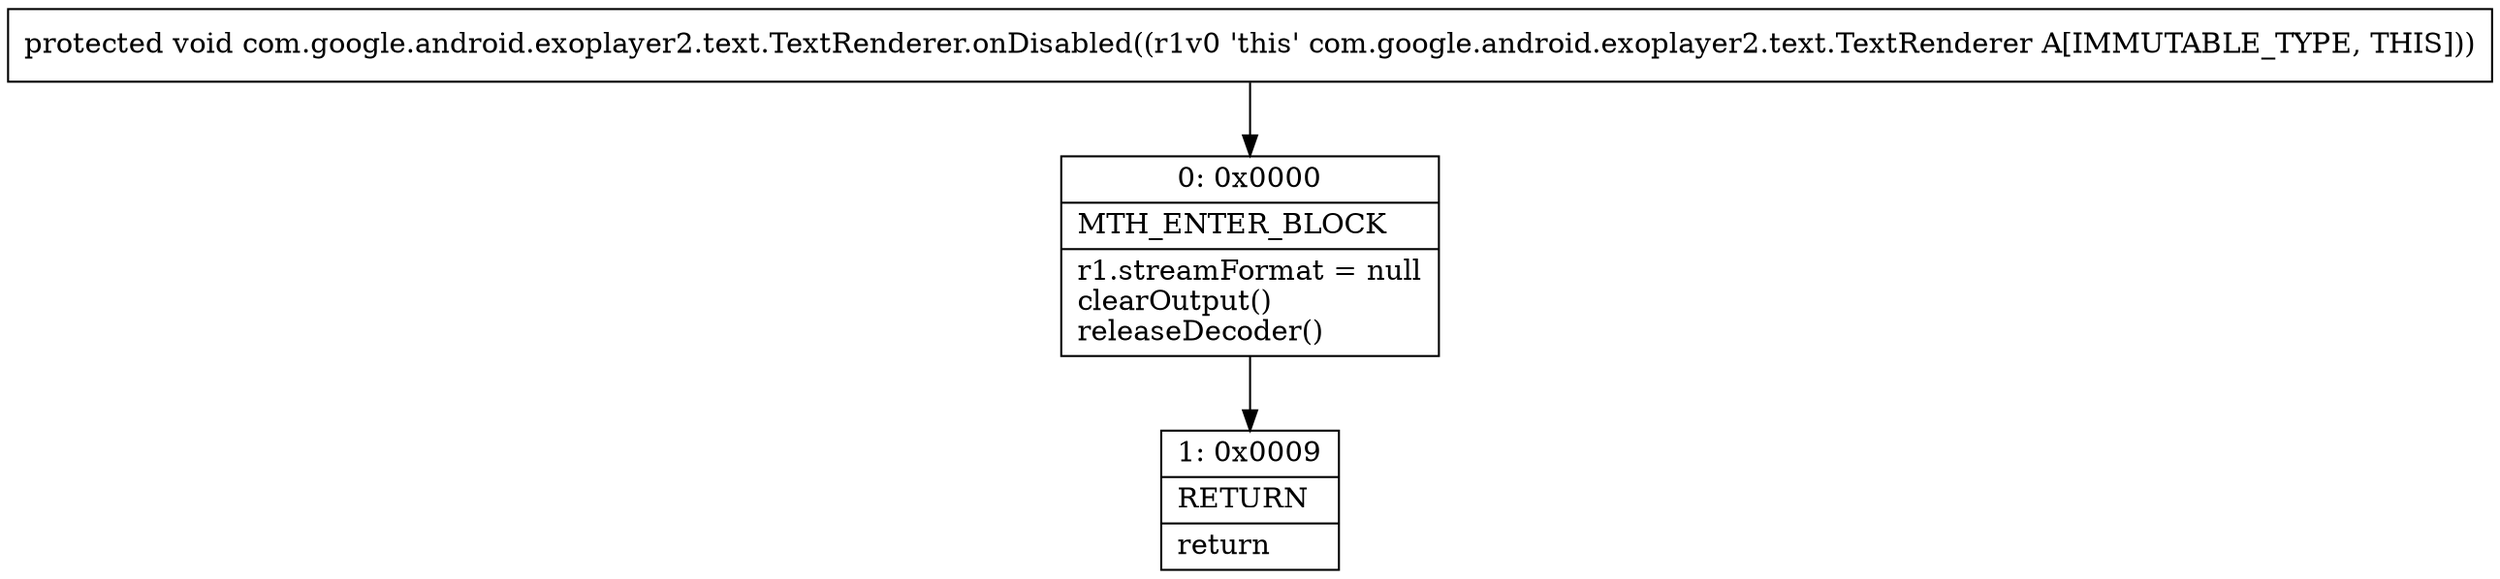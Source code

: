 digraph "CFG forcom.google.android.exoplayer2.text.TextRenderer.onDisabled()V" {
Node_0 [shape=record,label="{0\:\ 0x0000|MTH_ENTER_BLOCK\l|r1.streamFormat = null\lclearOutput()\lreleaseDecoder()\l}"];
Node_1 [shape=record,label="{1\:\ 0x0009|RETURN\l|return\l}"];
MethodNode[shape=record,label="{protected void com.google.android.exoplayer2.text.TextRenderer.onDisabled((r1v0 'this' com.google.android.exoplayer2.text.TextRenderer A[IMMUTABLE_TYPE, THIS])) }"];
MethodNode -> Node_0;
Node_0 -> Node_1;
}

